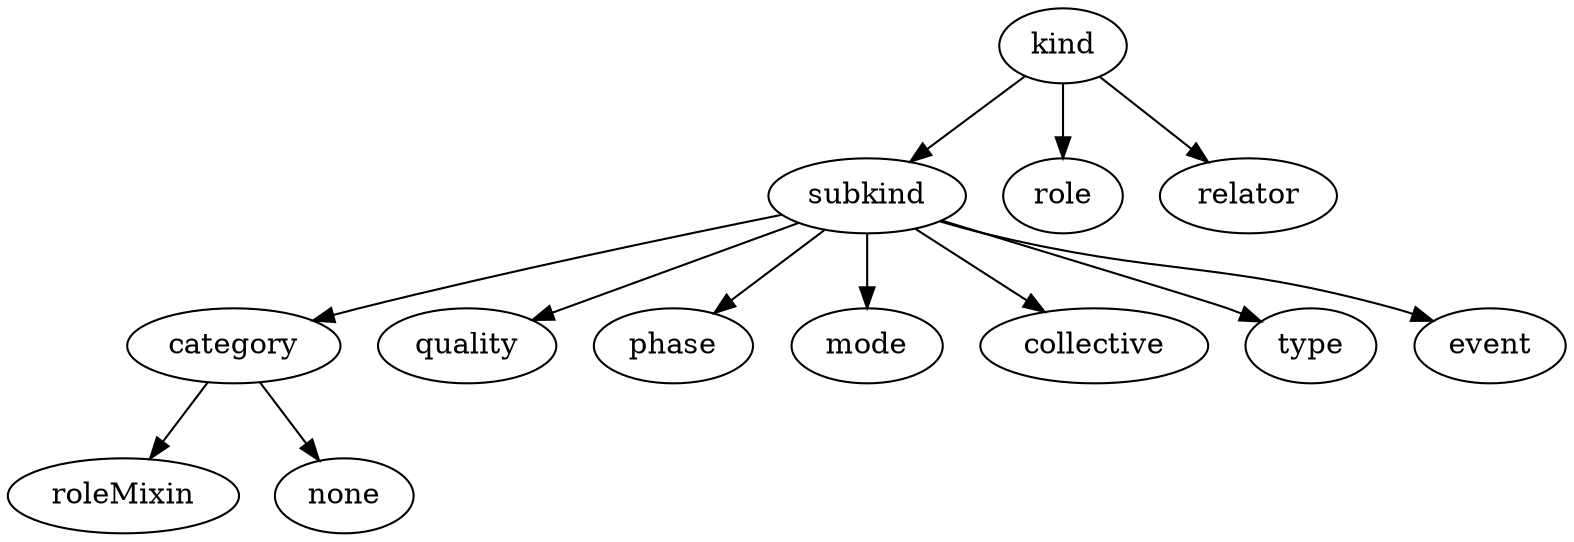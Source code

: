 strict digraph {
kind;
subkind;
role;
relator;
category;
quality;
phase;
mode;
collective;
type;
event;
roleMixin;
none;
kind -> subkind;
kind -> role;
kind -> relator;
subkind -> category;
subkind -> quality;
subkind -> phase;
subkind -> mode;
subkind -> collective;
subkind -> type;
subkind -> event;
category -> roleMixin;
category -> none;
}
